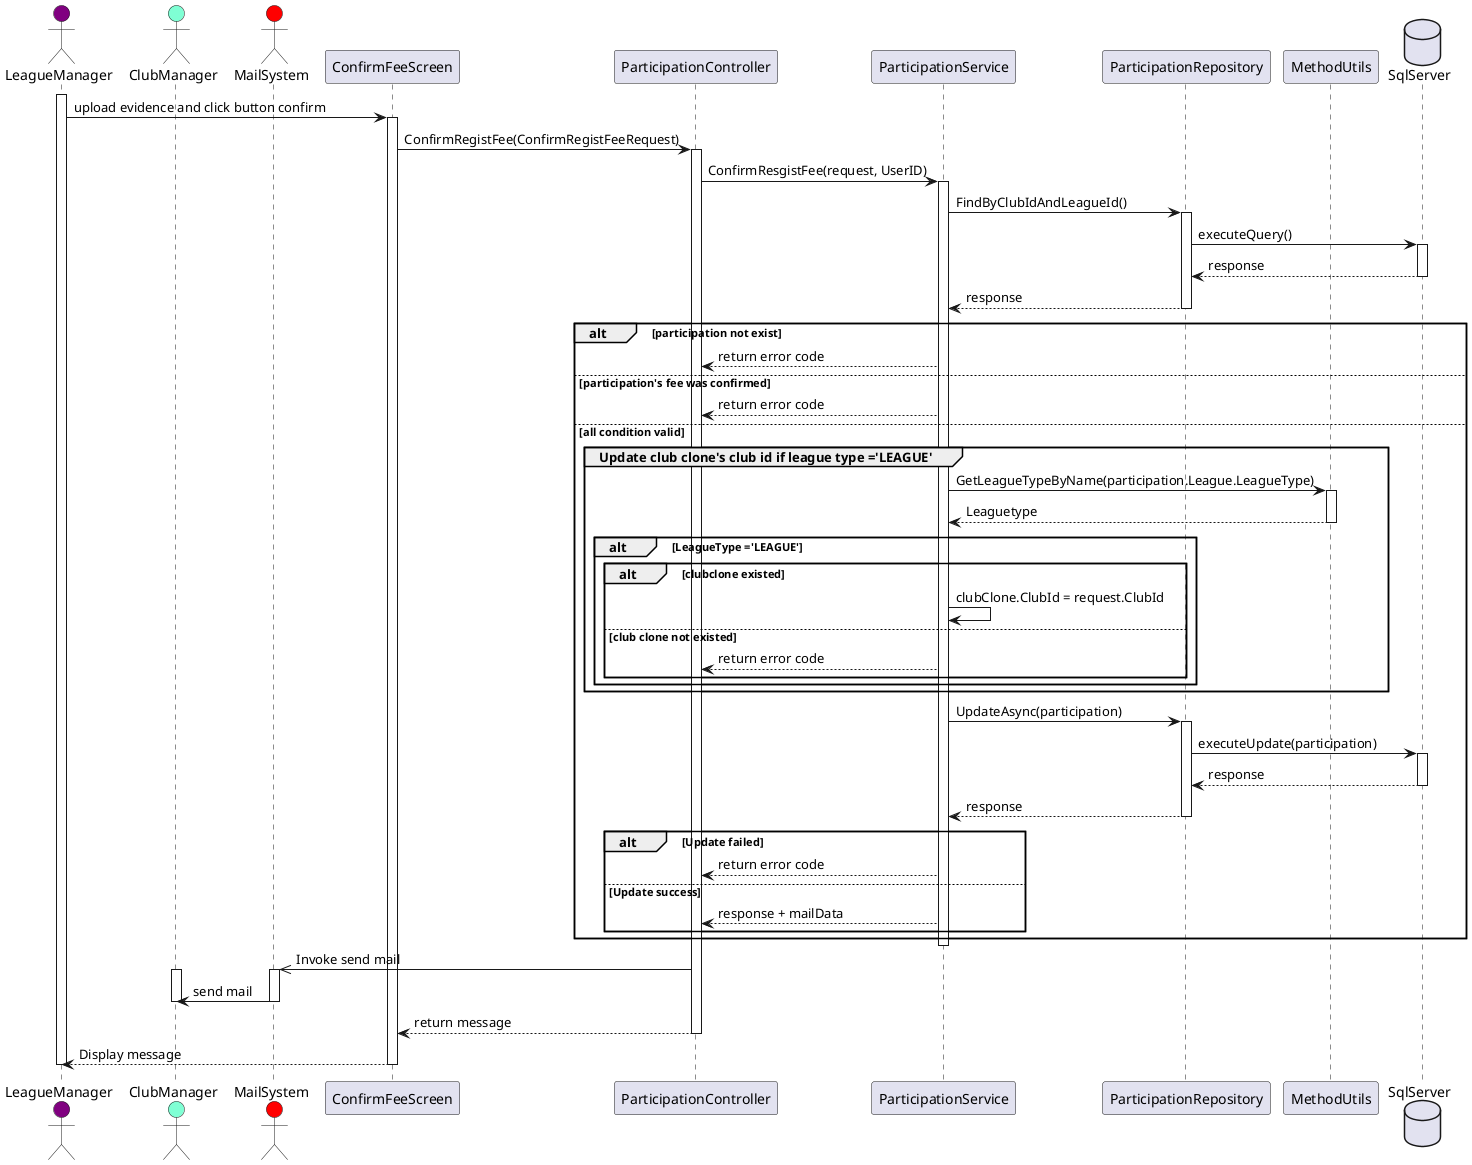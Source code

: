 @startuml Confirm Registration Fee 
actor LeagueManager #Purple
actor ClubManager #Aquamarine
actor MailSystem #Red
participant ConfirmFeeScreen
participant ParticipationController
participant ParticipationService
participant ParticipationRepository
participant MethodUtils
database SqlServer

activate LeagueManager
    LeagueManager -> ConfirmFeeScreen: upload evidence and click button confirm
    activate ConfirmFeeScreen
        ConfirmFeeScreen -> ParticipationController: ConfirmRegistFee(ConfirmRegistFeeRequest)
        activate ParticipationController
            ParticipationController -> ParticipationService: ConfirmResgistFee(request, UserID)
            activate ParticipationService
                ParticipationService -> ParticipationRepository: FindByClubIdAndLeagueId()
                activate ParticipationRepository
                    ParticipationRepository -> SqlServer: executeQuery()
                    activate SqlServer
                        SqlServer --> ParticipationRepository: response
                    deactivate SqlServer
                    ParticipationRepository --> ParticipationService: response
                deactivate ParticipationRepository
                alt participation not exist
                    ParticipationService --> ParticipationController: return error code
                else participation's fee was confirmed
                    ParticipationService --> ParticipationController: return error code
                else all condition valid
                    group Update club clone's club id if league type ='LEAGUE'
                        ParticipationService -> MethodUtils: GetLeagueTypeByName(participation.League.LeagueType)
                        activate MethodUtils
                            MethodUtils --> ParticipationService: Leaguetype
                        deactivate MethodUtils
                        alt LeagueType ='LEAGUE'
                            alt clubclone existed
                                ParticipationService -> ParticipationService: clubClone.ClubId = request.ClubId
                            else club clone not existed
                            ParticipationService --> ParticipationController: return error code
                            end 
                        end
                    end
                    ParticipationService -> ParticipationRepository: UpdateAsync(participation)
                    activate ParticipationRepository
                        ParticipationRepository -> SqlServer: executeUpdate(participation)
                        activate SqlServer
                            SqlServer --> ParticipationRepository: response
                        deactivate SqlServer
                        ParticipationRepository --> ParticipationService: response
                    deactivate ParticipationRepository
                    alt Update failed 
                        ParticipationService --> ParticipationController: return error code
                    else Update success
                        ParticipationService --> ParticipationController: response + mailData
                    end
                end
            deactivate ParticipationService
            ParticipationController ->> MailSystem: Invoke send mail
            activate MailSystem
                activate ClubManager
                MailSystem -> ClubManager: send mail
                deactivate ClubManager
            deactivate MailSystem 
            ParticipationController --> ConfirmFeeScreen: return message
        deactivate ParticipationController
        ConfirmFeeScreen --> LeagueManager: Display message
    deactivate ConfirmFeeScreen
deactivate LeagueManager
@enduml
